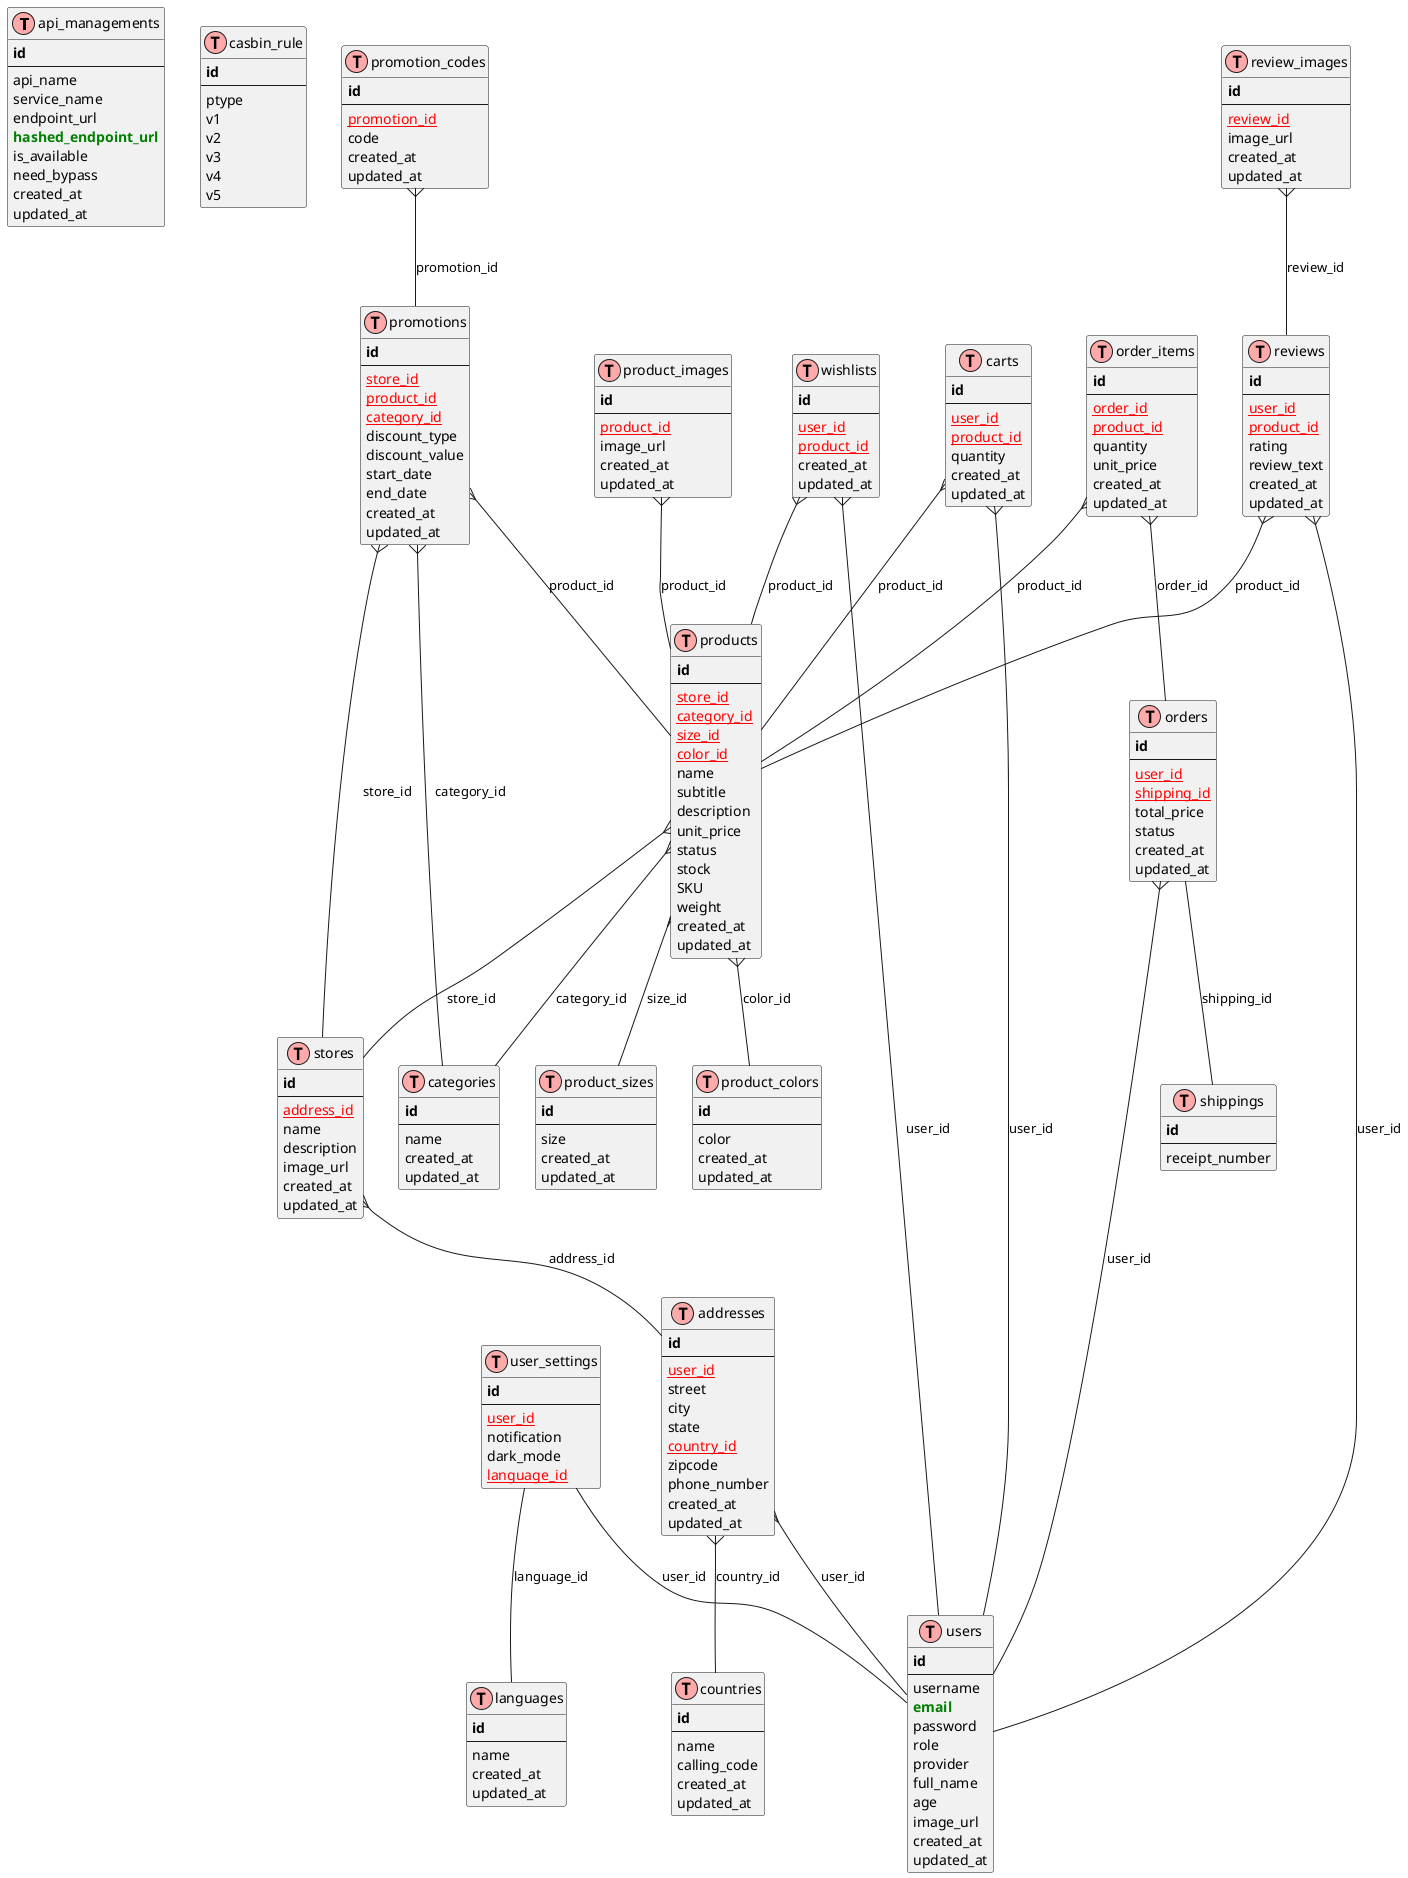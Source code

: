 @startuml e-commerce

' avoid problems with angled crows feet
' skinparam linetype ortho

!define TABLE(name,desc) class name as "desc" << (T,#FFAAAA) >>
!define PRIMARY_KEY(name) <b>name</b>
!define FOREIGN_KEY(name) <color:red><u>name</u></color>
!define UNIQUE(name) <b><color:green>name</color></b>

TABLE(api_managements, "api_managements") {
  PRIMARY_KEY(id)
  --
  api_name
  service_name
  endpoint_url
  UNIQUE(hashed_endpoint_url)
  is_available
  need_bypass
  created_at
  updated_at
}

TABLE(casbin_rule, "casbin_rule") {
  PRIMARY_KEY(id)
  --
  ptype
  v1
  v2
  v3
  v4
  v5
}

TABLE(languages, "languages") {
  PRIMARY_KEY(id)
  --
  name
  created_at
  updated_at
}

TABLE(users, "users") {
  PRIMARY_KEY(id)
  --
  username
  UNIQUE(email)
  password
  role
  provider
  full_name
  age
  image_url
  created_at
  updated_at
}

TABLE(user_settings, "user_settings") {
  PRIMARY_KEY(id)
  --
  FOREIGN_KEY(user_id)
  notification
  dark_mode
  FOREIGN_KEY(language_id)
}

TABLE(addresses, "addresses") {
  PRIMARY_KEY(id)
  --
  FOREIGN_KEY(user_id)
  street
  city
  state
  FOREIGN_KEY(country_id)
  zipcode
  phone_number
  created_at
  updated_at
}

TABLE(countries, "countries") {
  PRIMARY_KEY(id)
  --
  name
  calling_code
  created_at
  updated_at
}

TABLE(stores, "stores") {
  PRIMARY_KEY(id)
  --
  FOREIGN_KEY(address_id)
  name
  description
  image_url
  created_at
  updated_at
}

TABLE(categories, "categories") {
  PRIMARY_KEY(id)
  --
  name
  created_at
  updated_at
}

TABLE(products, "products") {
  PRIMARY_KEY(id)
  --
  FOREIGN_KEY(store_id)
  FOREIGN_KEY(category_id)
  FOREIGN_KEY(size_id)
  FOREIGN_KEY(color_id)
  name
  subtitle
  description
  unit_price
  status
  stock
  SKU
  weight
  created_at
  updated_at
}

TABLE(product_sizes, "product_sizes") {
  PRIMARY_KEY(id)
  --
  size
  created_at
  updated_at
}

TABLE(product_colors, "product_colors") {
  PRIMARY_KEY(id)
  --
  color
  created_at
  updated_at
}

TABLE(product_images, "product_images") {
  PRIMARY_KEY(id)
  --
  FOREIGN_KEY(product_id)
  image_url
  created_at
  updated_at
}

TABLE(wishlists, "wishlists") {
  PRIMARY_KEY(id)
  --
  FOREIGN_KEY(user_id)
  FOREIGN_KEY(product_id)
  created_at
  updated_at
}

TABLE(carts, "carts") {
  PRIMARY_KEY(id)
  --
  FOREIGN_KEY(user_id)
  FOREIGN_KEY(product_id)
  quantity
  created_at
  updated_at
}

TABLE(orders, "orders") {
  PRIMARY_KEY(id)
  --
  FOREIGN_KEY(user_id)
  FOREIGN_KEY(shipping_id)
  total_price
  status
  created_at
  updated_at
}

TABLE(order_items, "order_items") {
  PRIMARY_KEY(id)
  --
  FOREIGN_KEY(order_id)
  FOREIGN_KEY(product_id)
  quantity
  unit_price
  created_at
  updated_at
}

TABLE(shippings, "shippings") {
  PRIMARY_KEY(id)
  --
  receipt_number
}

TABLE(reviews, "reviews") {
  PRIMARY_KEY(id)
  --
  FOREIGN_KEY(user_id)
  FOREIGN_KEY(product_id)
  rating
  review_text
  created_at
  updated_at
}

TABLE(review_images, "review_images") {
  PRIMARY_KEY(id)
  --
  FOREIGN_KEY(review_id)
  image_url
  created_at
  updated_at
}

TABLE(promotions, "promotions") {
  PRIMARY_KEY(id)
  --
  FOREIGN_KEY(store_id)
  FOREIGN_KEY(product_id)
  FOREIGN_KEY(category_id)
  discount_type
  discount_value
  start_date
  end_date
  created_at
  updated_at
}

TABLE(promotion_codes, "promotion_codes") {
  PRIMARY_KEY(id)
  --
  FOREIGN_KEY(promotion_id)
  code
  created_at
  updated_at
}

user_settings -- users : user_id
user_settings -- languages : language_id
addresses }-- users : user_id
addresses }-- countries : country_id
stores }-- addresses : address_id
products }-- stores : store_id
products }-- categories : category_id
products }-- product_sizes : size_id
products }-- product_colors : color_id
product_images }-- products : product_id
wishlists }-- users : user_id
wishlists }-- products : product_id
carts }-- users : user_id
carts }-- products : product_id
orders }-- users : user_id
orders -- shippings : shipping_id
order_items }-- orders : order_id
order_items }-- products : product_id
reviews }-- users : user_id
reviews }-- products : product_id
review_images }-- reviews : review_id
promotions }-- stores : store_id
promotions }-- products : product_id
promotions }-- categories : category_id
promotion_codes }-- promotions : promotion_id

@enduml